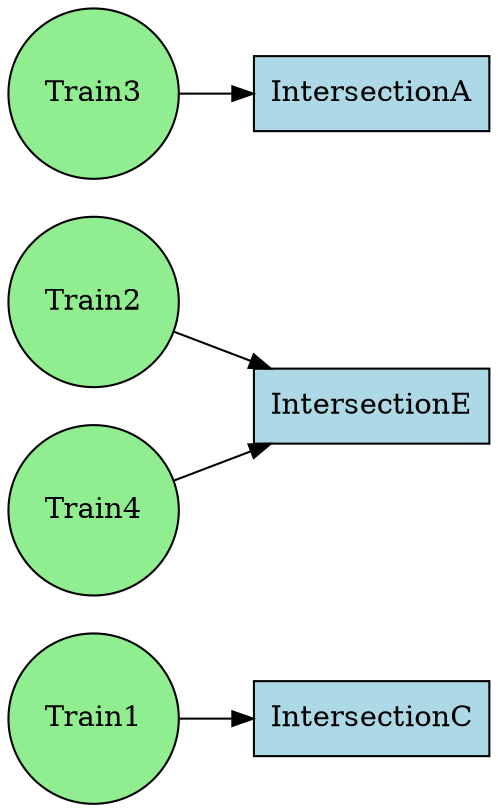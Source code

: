 digraph RAG {
  rankdir=LR;
  node [shape=rectangle, style=filled, fillcolor=lightblue];
  "Train1" [shape=circle, fillcolor=lightgreen];
  "Train1" -> "IntersectionC";
  "Train2" [shape=circle, fillcolor=lightgreen];
  "Train2" -> "IntersectionE";
  "Train3" [shape=circle, fillcolor=lightgreen];
  "Train3" -> "IntersectionA";
  "Train4" [shape=circle, fillcolor=lightgreen];
  "Train4" -> "IntersectionE";
}
